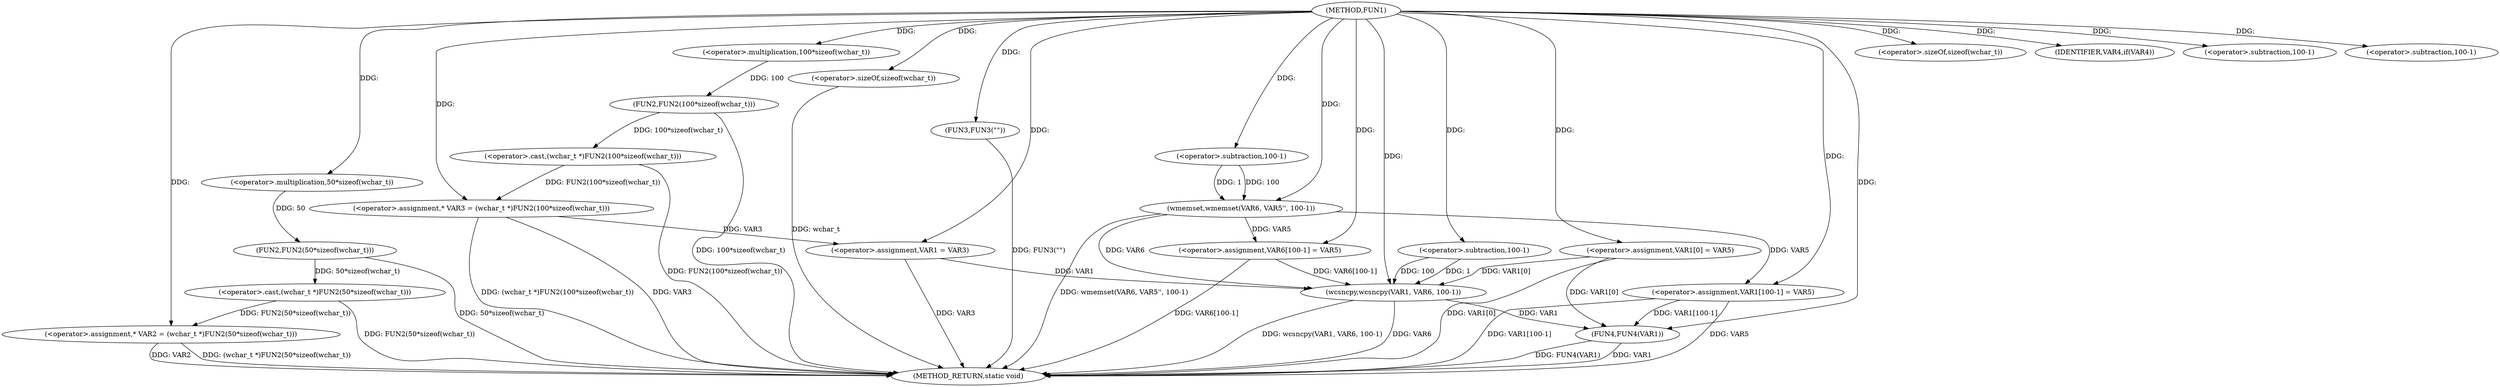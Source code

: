 digraph FUN1 {  
"1000100" [label = "(METHOD,FUN1)" ]
"1000168" [label = "(METHOD_RETURN,static void)" ]
"1000104" [label = "(<operator>.assignment,* VAR2 = (wchar_t *)FUN2(50*sizeof(wchar_t)))" ]
"1000106" [label = "(<operator>.cast,(wchar_t *)FUN2(50*sizeof(wchar_t)))" ]
"1000108" [label = "(FUN2,FUN2(50*sizeof(wchar_t)))" ]
"1000109" [label = "(<operator>.multiplication,50*sizeof(wchar_t))" ]
"1000111" [label = "(<operator>.sizeOf,sizeof(wchar_t))" ]
"1000114" [label = "(<operator>.assignment,* VAR3 = (wchar_t *)FUN2(100*sizeof(wchar_t)))" ]
"1000116" [label = "(<operator>.cast,(wchar_t *)FUN2(100*sizeof(wchar_t)))" ]
"1000118" [label = "(FUN2,FUN2(100*sizeof(wchar_t)))" ]
"1000119" [label = "(<operator>.multiplication,100*sizeof(wchar_t))" ]
"1000121" [label = "(<operator>.sizeOf,sizeof(wchar_t))" ]
"1000124" [label = "(IDENTIFIER,VAR4,if(VAR4))" ]
"1000126" [label = "(FUN3,FUN3(\"\"))" ]
"1000130" [label = "(<operator>.assignment,VAR1 = VAR3)" ]
"1000133" [label = "(<operator>.assignment,VAR1[0] = VAR5)" ]
"1000140" [label = "(wmemset,wmemset(VAR6, VAR5'', 100-1))" ]
"1000143" [label = "(<operator>.subtraction,100-1)" ]
"1000146" [label = "(<operator>.assignment,VAR6[100-1] = VAR5)" ]
"1000149" [label = "(<operator>.subtraction,100-1)" ]
"1000153" [label = "(wcsncpy,wcsncpy(VAR1, VAR6, 100-1))" ]
"1000156" [label = "(<operator>.subtraction,100-1)" ]
"1000159" [label = "(<operator>.assignment,VAR1[100-1] = VAR5)" ]
"1000162" [label = "(<operator>.subtraction,100-1)" ]
"1000166" [label = "(FUN4,FUN4(VAR1))" ]
  "1000106" -> "1000168"  [ label = "DDG: FUN2(50*sizeof(wchar_t))"] 
  "1000104" -> "1000168"  [ label = "DDG: VAR2"] 
  "1000130" -> "1000168"  [ label = "DDG: VAR3"] 
  "1000153" -> "1000168"  [ label = "DDG: wcsncpy(VAR1, VAR6, 100-1)"] 
  "1000116" -> "1000168"  [ label = "DDG: FUN2(100*sizeof(wchar_t))"] 
  "1000121" -> "1000168"  [ label = "DDG: wchar_t"] 
  "1000118" -> "1000168"  [ label = "DDG: 100*sizeof(wchar_t)"] 
  "1000159" -> "1000168"  [ label = "DDG: VAR5"] 
  "1000126" -> "1000168"  [ label = "DDG: FUN3(\"\")"] 
  "1000159" -> "1000168"  [ label = "DDG: VAR1[100-1]"] 
  "1000166" -> "1000168"  [ label = "DDG: FUN4(VAR1)"] 
  "1000140" -> "1000168"  [ label = "DDG: wmemset(VAR6, VAR5'', 100-1)"] 
  "1000153" -> "1000168"  [ label = "DDG: VAR6"] 
  "1000166" -> "1000168"  [ label = "DDG: VAR1"] 
  "1000133" -> "1000168"  [ label = "DDG: VAR1[0]"] 
  "1000114" -> "1000168"  [ label = "DDG: VAR3"] 
  "1000146" -> "1000168"  [ label = "DDG: VAR6[100-1]"] 
  "1000114" -> "1000168"  [ label = "DDG: (wchar_t *)FUN2(100*sizeof(wchar_t))"] 
  "1000104" -> "1000168"  [ label = "DDG: (wchar_t *)FUN2(50*sizeof(wchar_t))"] 
  "1000108" -> "1000168"  [ label = "DDG: 50*sizeof(wchar_t)"] 
  "1000106" -> "1000104"  [ label = "DDG: FUN2(50*sizeof(wchar_t))"] 
  "1000100" -> "1000104"  [ label = "DDG: "] 
  "1000108" -> "1000106"  [ label = "DDG: 50*sizeof(wchar_t)"] 
  "1000109" -> "1000108"  [ label = "DDG: 50"] 
  "1000100" -> "1000109"  [ label = "DDG: "] 
  "1000100" -> "1000111"  [ label = "DDG: "] 
  "1000116" -> "1000114"  [ label = "DDG: FUN2(100*sizeof(wchar_t))"] 
  "1000100" -> "1000114"  [ label = "DDG: "] 
  "1000118" -> "1000116"  [ label = "DDG: 100*sizeof(wchar_t)"] 
  "1000119" -> "1000118"  [ label = "DDG: 100"] 
  "1000100" -> "1000119"  [ label = "DDG: "] 
  "1000100" -> "1000121"  [ label = "DDG: "] 
  "1000100" -> "1000124"  [ label = "DDG: "] 
  "1000100" -> "1000126"  [ label = "DDG: "] 
  "1000114" -> "1000130"  [ label = "DDG: VAR3"] 
  "1000100" -> "1000130"  [ label = "DDG: "] 
  "1000100" -> "1000133"  [ label = "DDG: "] 
  "1000100" -> "1000140"  [ label = "DDG: "] 
  "1000143" -> "1000140"  [ label = "DDG: 100"] 
  "1000143" -> "1000140"  [ label = "DDG: 1"] 
  "1000100" -> "1000143"  [ label = "DDG: "] 
  "1000140" -> "1000146"  [ label = "DDG: VAR5"] 
  "1000100" -> "1000146"  [ label = "DDG: "] 
  "1000100" -> "1000149"  [ label = "DDG: "] 
  "1000133" -> "1000153"  [ label = "DDG: VAR1[0]"] 
  "1000130" -> "1000153"  [ label = "DDG: VAR1"] 
  "1000100" -> "1000153"  [ label = "DDG: "] 
  "1000140" -> "1000153"  [ label = "DDG: VAR6"] 
  "1000146" -> "1000153"  [ label = "DDG: VAR6[100-1]"] 
  "1000156" -> "1000153"  [ label = "DDG: 100"] 
  "1000156" -> "1000153"  [ label = "DDG: 1"] 
  "1000100" -> "1000156"  [ label = "DDG: "] 
  "1000100" -> "1000159"  [ label = "DDG: "] 
  "1000140" -> "1000159"  [ label = "DDG: VAR5"] 
  "1000100" -> "1000162"  [ label = "DDG: "] 
  "1000159" -> "1000166"  [ label = "DDG: VAR1[100-1]"] 
  "1000133" -> "1000166"  [ label = "DDG: VAR1[0]"] 
  "1000153" -> "1000166"  [ label = "DDG: VAR1"] 
  "1000100" -> "1000166"  [ label = "DDG: "] 
}
